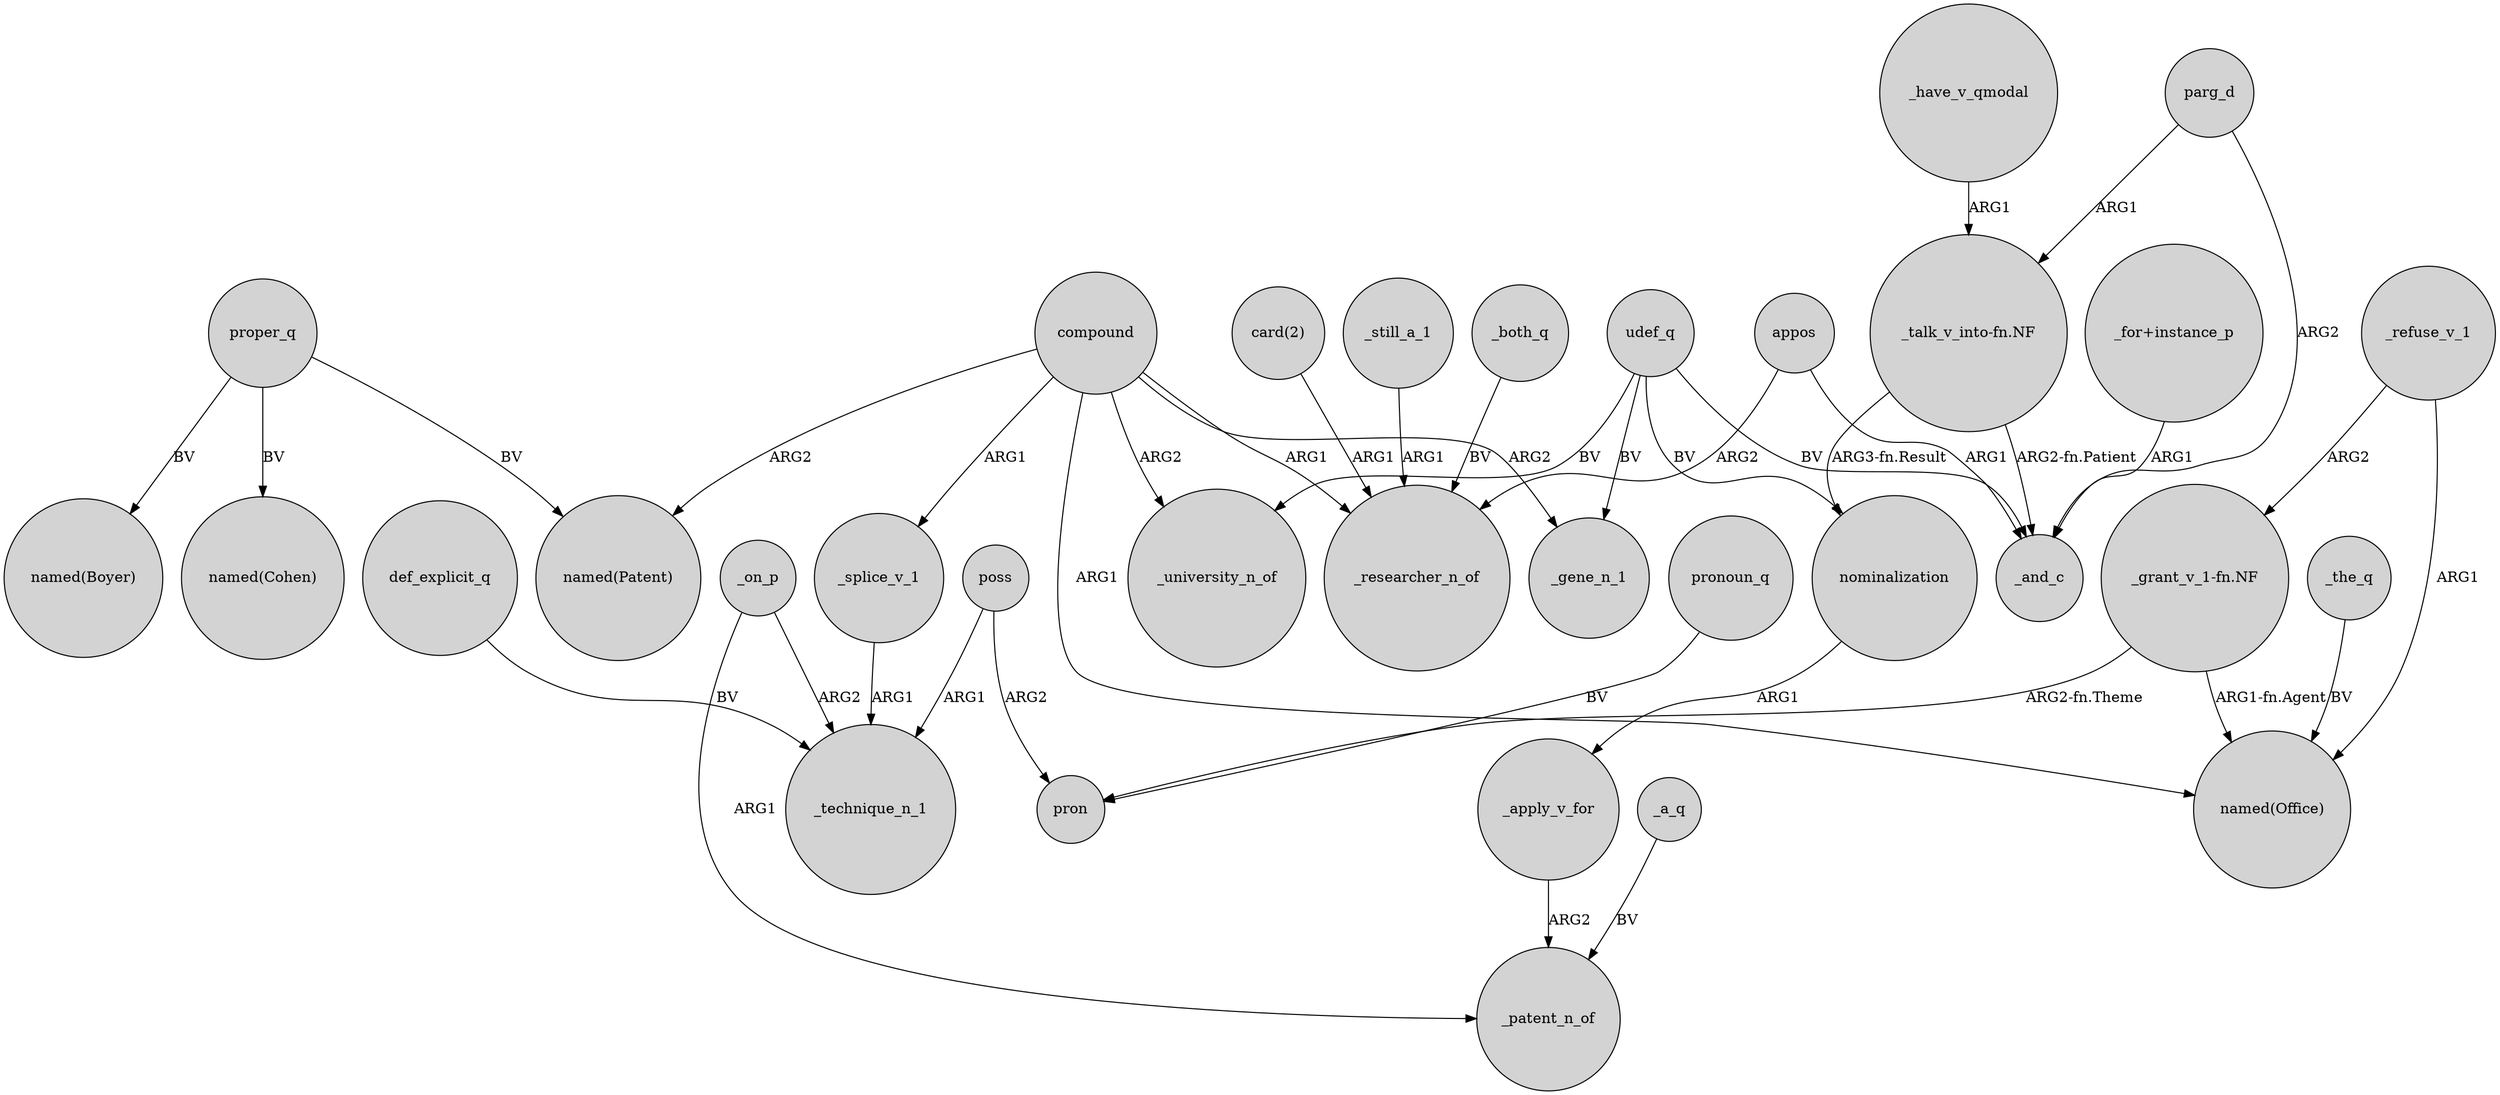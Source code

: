digraph {
	node [shape=circle style=filled]
	_both_q -> _researcher_n_of [label=BV]
	proper_q -> "named(Patent)" [label=BV]
	"_grant_v_1-fn.NF" -> "named(Office)" [label="ARG1-fn.Agent"]
	compound -> _researcher_n_of [label=ARG1]
	poss -> pron [label=ARG2]
	parg_d -> "_talk_v_into-fn.NF" [label=ARG1]
	appos -> _and_c [label=ARG1]
	appos -> _researcher_n_of [label=ARG2]
	_have_v_qmodal -> "_talk_v_into-fn.NF" [label=ARG1]
	proper_q -> "named(Boyer)" [label=BV]
	compound -> "named(Office)" [label=ARG1]
	"card(2)" -> _researcher_n_of [label=ARG1]
	_refuse_v_1 -> "_grant_v_1-fn.NF" [label=ARG2]
	compound -> "named(Patent)" [label=ARG2]
	udef_q -> _university_n_of [label=BV]
	_still_a_1 -> _researcher_n_of [label=ARG1]
	parg_d -> _and_c [label=ARG2]
	udef_q -> _gene_n_1 [label=BV]
	_on_p -> _patent_n_of [label=ARG1]
	_on_p -> _technique_n_1 [label=ARG2]
	_the_q -> "named(Office)" [label=BV]
	pronoun_q -> pron [label=BV]
	_splice_v_1 -> _technique_n_1 [label=ARG1]
	proper_q -> "named(Cohen)" [label=BV]
	_a_q -> _patent_n_of [label=BV]
	compound -> _university_n_of [label=ARG2]
	"_for+instance_p" -> _and_c [label=ARG1]
	poss -> _technique_n_1 [label=ARG1]
	compound -> _gene_n_1 [label=ARG2]
	udef_q -> nominalization [label=BV]
	"_talk_v_into-fn.NF" -> _and_c [label="ARG2-fn.Patient"]
	nominalization -> _apply_v_for [label=ARG1]
	"_grant_v_1-fn.NF" -> pron [label="ARG2-fn.Theme"]
	"_talk_v_into-fn.NF" -> nominalization [label="ARG3-fn.Result"]
	_apply_v_for -> _patent_n_of [label=ARG2]
	udef_q -> _and_c [label=BV]
	compound -> _splice_v_1 [label=ARG1]
	_refuse_v_1 -> "named(Office)" [label=ARG1]
	def_explicit_q -> _technique_n_1 [label=BV]
}
